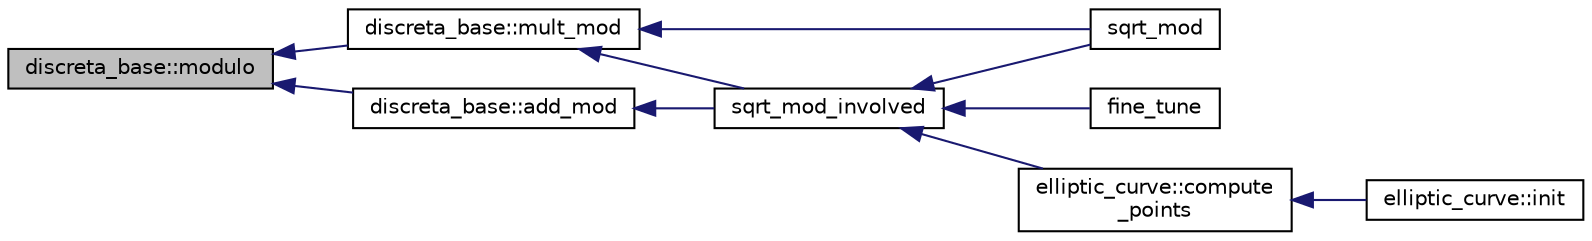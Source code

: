 digraph "discreta_base::modulo"
{
  edge [fontname="Helvetica",fontsize="10",labelfontname="Helvetica",labelfontsize="10"];
  node [fontname="Helvetica",fontsize="10",shape=record];
  rankdir="LR";
  Node14419 [label="discreta_base::modulo",height=0.2,width=0.4,color="black", fillcolor="grey75", style="filled", fontcolor="black"];
  Node14419 -> Node14420 [dir="back",color="midnightblue",fontsize="10",style="solid",fontname="Helvetica"];
  Node14420 [label="discreta_base::mult_mod",height=0.2,width=0.4,color="black", fillcolor="white", style="filled",URL="$d7/d71/classdiscreta__base.html#a01f00cf6c9f4a8d6209636de98e05c30"];
  Node14420 -> Node14421 [dir="back",color="midnightblue",fontsize="10",style="solid",fontname="Helvetica"];
  Node14421 [label="sqrt_mod",height=0.2,width=0.4,color="black", fillcolor="white", style="filled",URL="$d3/d72/global_8_c.html#a8b9a700cdc4cf3ca42c28e6435945ade"];
  Node14420 -> Node14422 [dir="back",color="midnightblue",fontsize="10",style="solid",fontname="Helvetica"];
  Node14422 [label="sqrt_mod_involved",height=0.2,width=0.4,color="black", fillcolor="white", style="filled",URL="$d3/d72/global_8_c.html#acd861d9b44d7703f6f8bf7fd75b9afe6"];
  Node14422 -> Node14421 [dir="back",color="midnightblue",fontsize="10",style="solid",fontname="Helvetica"];
  Node14422 -> Node14423 [dir="back",color="midnightblue",fontsize="10",style="solid",fontname="Helvetica"];
  Node14423 [label="fine_tune",height=0.2,width=0.4,color="black", fillcolor="white", style="filled",URL="$d3/d72/global_8_c.html#ab1f4f7f57240dfae62fb2126547fa8e6"];
  Node14422 -> Node14424 [dir="back",color="midnightblue",fontsize="10",style="solid",fontname="Helvetica"];
  Node14424 [label="elliptic_curve::compute\l_points",height=0.2,width=0.4,color="black", fillcolor="white", style="filled",URL="$d3/dea/classelliptic__curve.html#a07f848c282b8e731d9e99e9b358d5a9a"];
  Node14424 -> Node14425 [dir="back",color="midnightblue",fontsize="10",style="solid",fontname="Helvetica"];
  Node14425 [label="elliptic_curve::init",height=0.2,width=0.4,color="black", fillcolor="white", style="filled",URL="$d3/dea/classelliptic__curve.html#a0146cb7d2585f1e15e49d77a7496190f"];
  Node14419 -> Node14426 [dir="back",color="midnightblue",fontsize="10",style="solid",fontname="Helvetica"];
  Node14426 [label="discreta_base::add_mod",height=0.2,width=0.4,color="black", fillcolor="white", style="filled",URL="$d7/d71/classdiscreta__base.html#aa8864b3f228cad737b2f3ff469bd8f63"];
  Node14426 -> Node14422 [dir="back",color="midnightblue",fontsize="10",style="solid",fontname="Helvetica"];
}
